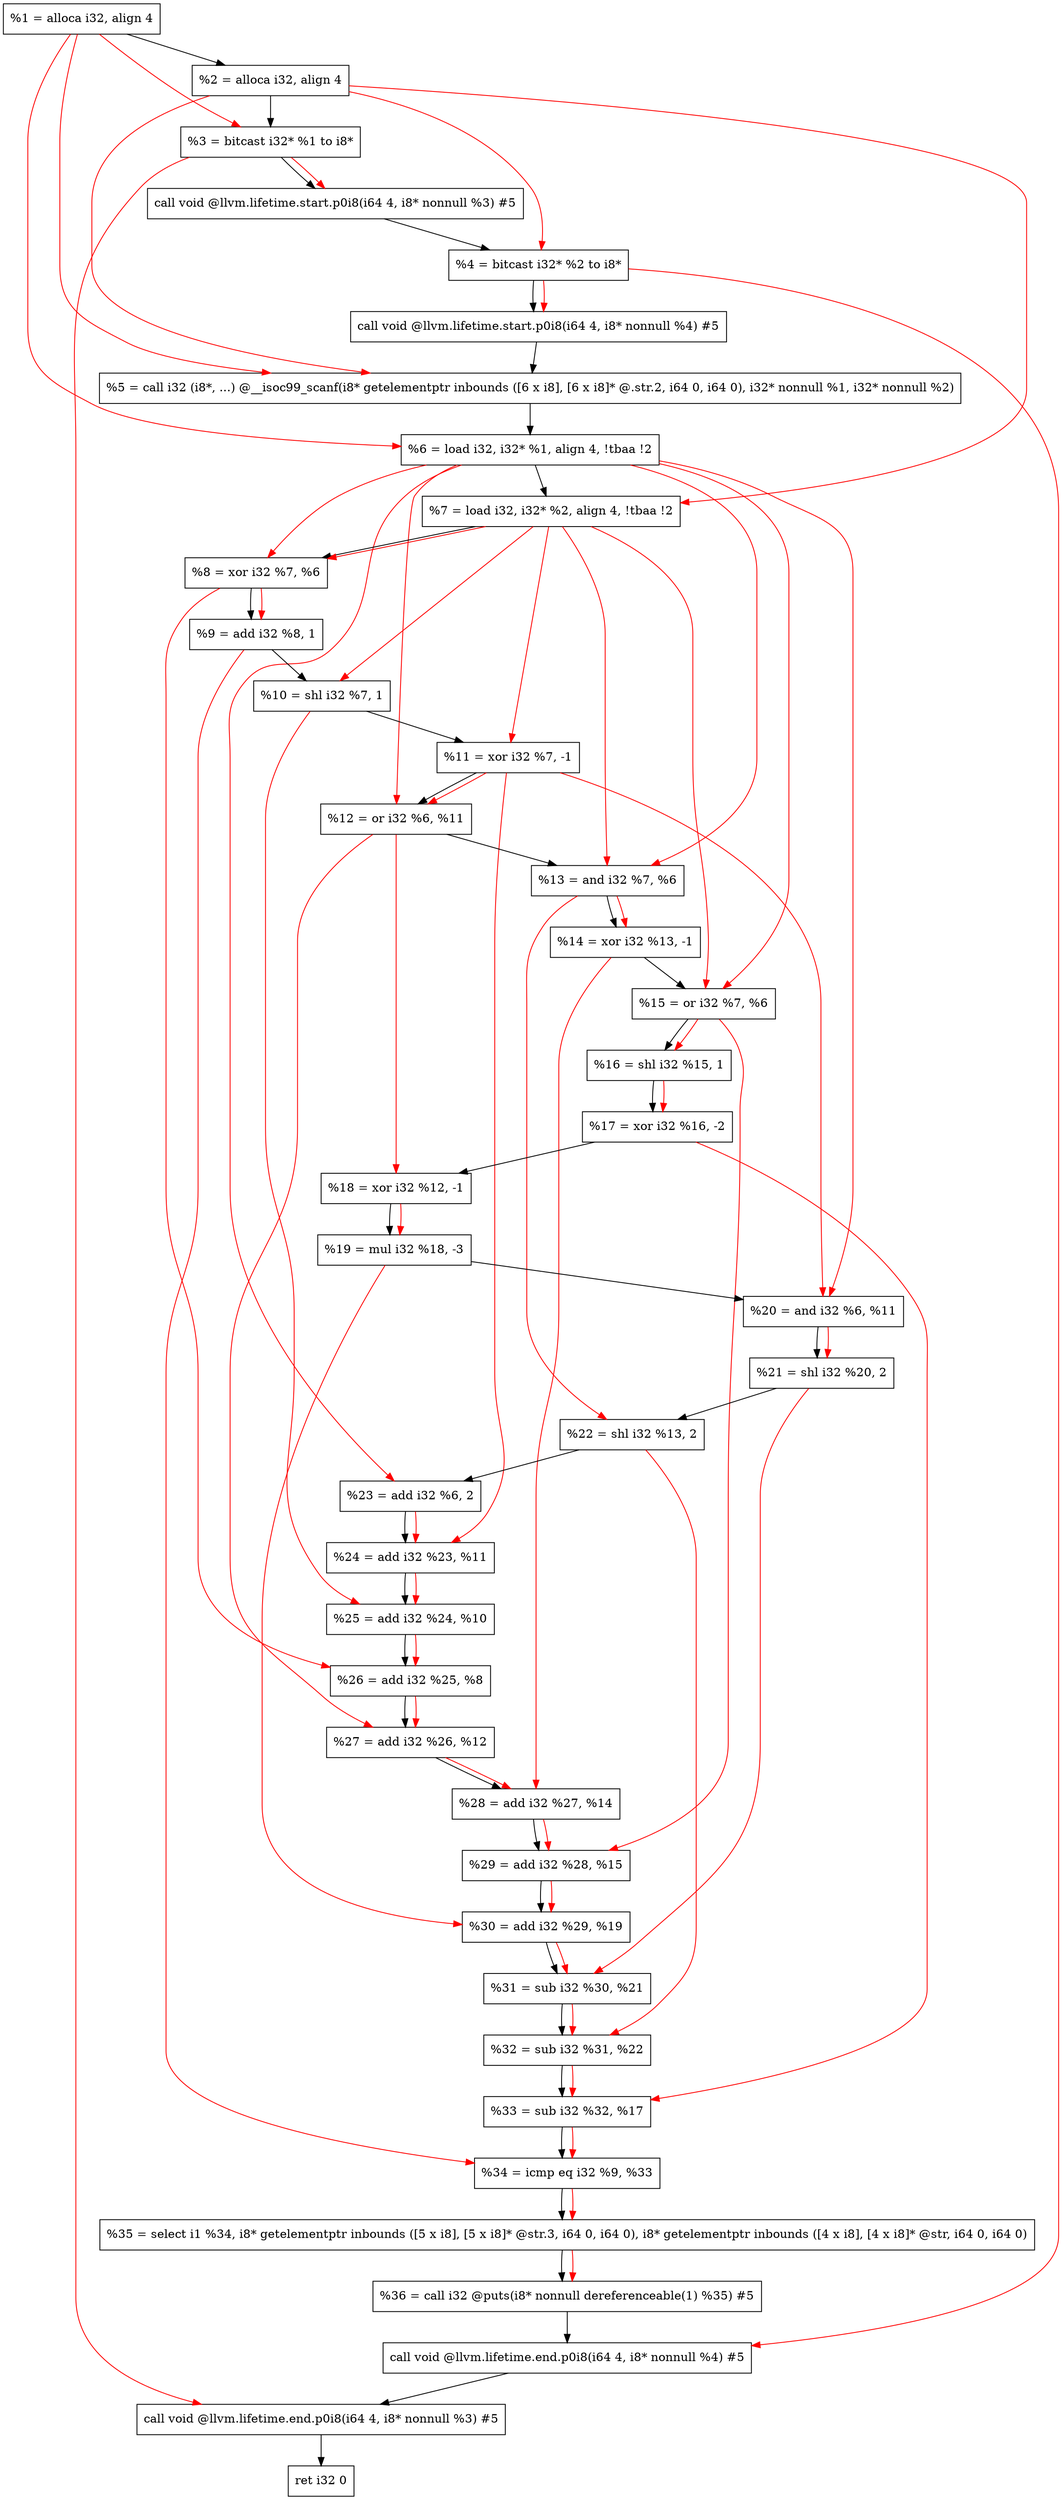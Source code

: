 digraph "DFG for'main' function" {
	Node0x59df08[shape=record, label="  %1 = alloca i32, align 4"];
	Node0x59df88[shape=record, label="  %2 = alloca i32, align 4"];
	Node0x59e018[shape=record, label="  %3 = bitcast i32* %1 to i8*"];
	Node0x59e478[shape=record, label="  call void @llvm.lifetime.start.p0i8(i64 4, i8* nonnull %3) #5"];
	Node0x59e558[shape=record, label="  %4 = bitcast i32* %2 to i8*"];
	Node0x59e678[shape=record, label="  call void @llvm.lifetime.start.p0i8(i64 4, i8* nonnull %4) #5"];
	Node0x59e8b0[shape=record, label="  %5 = call i32 (i8*, ...) @__isoc99_scanf(i8* getelementptr inbounds ([6 x i8], [6 x i8]* @.str.2, i64 0, i64 0), i32* nonnull %1, i32* nonnull %2)"];
	Node0x59e968[shape=record, label="  %6 = load i32, i32* %1, align 4, !tbaa !2"];
	Node0x59f8d8[shape=record, label="  %7 = load i32, i32* %2, align 4, !tbaa !2"];
	Node0x59ff60[shape=record, label="  %8 = xor i32 %7, %6"];
	Node0x59ffd0[shape=record, label="  %9 = add i32 %8, 1"];
	Node0x5a0040[shape=record, label="  %10 = shl i32 %7, 1"];
	Node0x5a00b0[shape=record, label="  %11 = xor i32 %7, -1"];
	Node0x5a0120[shape=record, label="  %12 = or i32 %6, %11"];
	Node0x5a0190[shape=record, label="  %13 = and i32 %7, %6"];
	Node0x5a0200[shape=record, label="  %14 = xor i32 %13, -1"];
	Node0x5a0270[shape=record, label="  %15 = or i32 %7, %6"];
	Node0x5a02e0[shape=record, label="  %16 = shl i32 %15, 1"];
	Node0x5a0350[shape=record, label="  %17 = xor i32 %16, -2"];
	Node0x5a03c0[shape=record, label="  %18 = xor i32 %12, -1"];
	Node0x5a0430[shape=record, label="  %19 = mul i32 %18, -3"];
	Node0x5a04a0[shape=record, label="  %20 = and i32 %6, %11"];
	Node0x5a0510[shape=record, label="  %21 = shl i32 %20, 2"];
	Node0x5a0580[shape=record, label="  %22 = shl i32 %13, 2"];
	Node0x5a05f0[shape=record, label="  %23 = add i32 %6, 2"];
	Node0x5a0660[shape=record, label="  %24 = add i32 %23, %11"];
	Node0x5a06d0[shape=record, label="  %25 = add i32 %24, %10"];
	Node0x5a0740[shape=record, label="  %26 = add i32 %25, %8"];
	Node0x5a07b0[shape=record, label="  %27 = add i32 %26, %12"];
	Node0x5a0820[shape=record, label="  %28 = add i32 %27, %14"];
	Node0x5a0890[shape=record, label="  %29 = add i32 %28, %15"];
	Node0x5a0900[shape=record, label="  %30 = add i32 %29, %19"];
	Node0x5a0970[shape=record, label="  %31 = sub i32 %30, %21"];
	Node0x5a09e0[shape=record, label="  %32 = sub i32 %31, %22"];
	Node0x5a0c60[shape=record, label="  %33 = sub i32 %32, %17"];
	Node0x5a0cd0[shape=record, label="  %34 = icmp eq i32 %9, %33"];
	Node0x53e9d8[shape=record, label="  %35 = select i1 %34, i8* getelementptr inbounds ([5 x i8], [5 x i8]* @str.3, i64 0, i64 0), i8* getelementptr inbounds ([4 x i8], [4 x i8]* @str, i64 0, i64 0)"];
	Node0x5a0d60[shape=record, label="  %36 = call i32 @puts(i8* nonnull dereferenceable(1) %35) #5"];
	Node0x5a0fb8[shape=record, label="  call void @llvm.lifetime.end.p0i8(i64 4, i8* nonnull %4) #5"];
	Node0x5a1118[shape=record, label="  call void @llvm.lifetime.end.p0i8(i64 4, i8* nonnull %3) #5"];
	Node0x5a11d8[shape=record, label="  ret i32 0"];
	Node0x59df08 -> Node0x59df88;
	Node0x59df88 -> Node0x59e018;
	Node0x59e018 -> Node0x59e478;
	Node0x59e478 -> Node0x59e558;
	Node0x59e558 -> Node0x59e678;
	Node0x59e678 -> Node0x59e8b0;
	Node0x59e8b0 -> Node0x59e968;
	Node0x59e968 -> Node0x59f8d8;
	Node0x59f8d8 -> Node0x59ff60;
	Node0x59ff60 -> Node0x59ffd0;
	Node0x59ffd0 -> Node0x5a0040;
	Node0x5a0040 -> Node0x5a00b0;
	Node0x5a00b0 -> Node0x5a0120;
	Node0x5a0120 -> Node0x5a0190;
	Node0x5a0190 -> Node0x5a0200;
	Node0x5a0200 -> Node0x5a0270;
	Node0x5a0270 -> Node0x5a02e0;
	Node0x5a02e0 -> Node0x5a0350;
	Node0x5a0350 -> Node0x5a03c0;
	Node0x5a03c0 -> Node0x5a0430;
	Node0x5a0430 -> Node0x5a04a0;
	Node0x5a04a0 -> Node0x5a0510;
	Node0x5a0510 -> Node0x5a0580;
	Node0x5a0580 -> Node0x5a05f0;
	Node0x5a05f0 -> Node0x5a0660;
	Node0x5a0660 -> Node0x5a06d0;
	Node0x5a06d0 -> Node0x5a0740;
	Node0x5a0740 -> Node0x5a07b0;
	Node0x5a07b0 -> Node0x5a0820;
	Node0x5a0820 -> Node0x5a0890;
	Node0x5a0890 -> Node0x5a0900;
	Node0x5a0900 -> Node0x5a0970;
	Node0x5a0970 -> Node0x5a09e0;
	Node0x5a09e0 -> Node0x5a0c60;
	Node0x5a0c60 -> Node0x5a0cd0;
	Node0x5a0cd0 -> Node0x53e9d8;
	Node0x53e9d8 -> Node0x5a0d60;
	Node0x5a0d60 -> Node0x5a0fb8;
	Node0x5a0fb8 -> Node0x5a1118;
	Node0x5a1118 -> Node0x5a11d8;
edge [color=red]
	Node0x59df08 -> Node0x59e018;
	Node0x59e018 -> Node0x59e478;
	Node0x59df88 -> Node0x59e558;
	Node0x59e558 -> Node0x59e678;
	Node0x59df08 -> Node0x59e8b0;
	Node0x59df88 -> Node0x59e8b0;
	Node0x59df08 -> Node0x59e968;
	Node0x59df88 -> Node0x59f8d8;
	Node0x59f8d8 -> Node0x59ff60;
	Node0x59e968 -> Node0x59ff60;
	Node0x59ff60 -> Node0x59ffd0;
	Node0x59f8d8 -> Node0x5a0040;
	Node0x59f8d8 -> Node0x5a00b0;
	Node0x59e968 -> Node0x5a0120;
	Node0x5a00b0 -> Node0x5a0120;
	Node0x59f8d8 -> Node0x5a0190;
	Node0x59e968 -> Node0x5a0190;
	Node0x5a0190 -> Node0x5a0200;
	Node0x59f8d8 -> Node0x5a0270;
	Node0x59e968 -> Node0x5a0270;
	Node0x5a0270 -> Node0x5a02e0;
	Node0x5a02e0 -> Node0x5a0350;
	Node0x5a0120 -> Node0x5a03c0;
	Node0x5a03c0 -> Node0x5a0430;
	Node0x59e968 -> Node0x5a04a0;
	Node0x5a00b0 -> Node0x5a04a0;
	Node0x5a04a0 -> Node0x5a0510;
	Node0x5a0190 -> Node0x5a0580;
	Node0x59e968 -> Node0x5a05f0;
	Node0x5a05f0 -> Node0x5a0660;
	Node0x5a00b0 -> Node0x5a0660;
	Node0x5a0660 -> Node0x5a06d0;
	Node0x5a0040 -> Node0x5a06d0;
	Node0x5a06d0 -> Node0x5a0740;
	Node0x59ff60 -> Node0x5a0740;
	Node0x5a0740 -> Node0x5a07b0;
	Node0x5a0120 -> Node0x5a07b0;
	Node0x5a07b0 -> Node0x5a0820;
	Node0x5a0200 -> Node0x5a0820;
	Node0x5a0820 -> Node0x5a0890;
	Node0x5a0270 -> Node0x5a0890;
	Node0x5a0890 -> Node0x5a0900;
	Node0x5a0430 -> Node0x5a0900;
	Node0x5a0900 -> Node0x5a0970;
	Node0x5a0510 -> Node0x5a0970;
	Node0x5a0970 -> Node0x5a09e0;
	Node0x5a0580 -> Node0x5a09e0;
	Node0x5a09e0 -> Node0x5a0c60;
	Node0x5a0350 -> Node0x5a0c60;
	Node0x59ffd0 -> Node0x5a0cd0;
	Node0x5a0c60 -> Node0x5a0cd0;
	Node0x5a0cd0 -> Node0x53e9d8;
	Node0x53e9d8 -> Node0x5a0d60;
	Node0x59e558 -> Node0x5a0fb8;
	Node0x59e018 -> Node0x5a1118;
}

